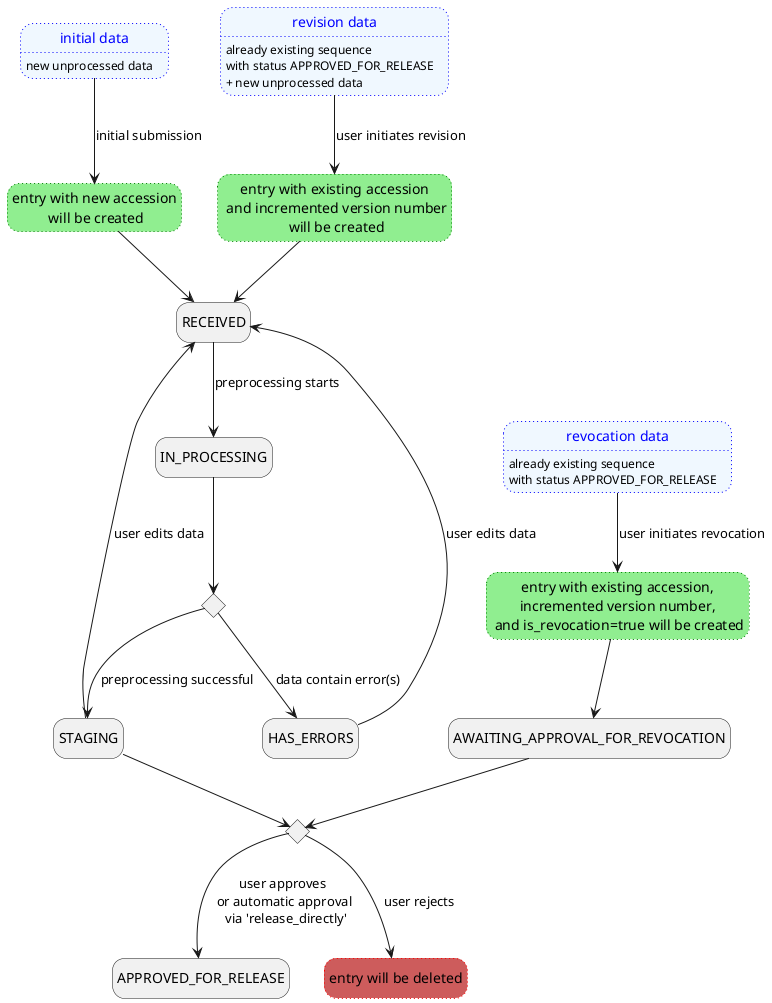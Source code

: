 @startuml
    hide empty description

    ' input data
    state INITIAL_DATA as "initial data" #aliceblue;line:blue;line.dotted;text:blue {
        INITIAL_DATA: new unprocessed data
        }
    state REVISION_DATA as "revision data" #aliceblue;line:blue;line.dotted;text:blue {
        REVISION_DATA: already existing sequence
        REVISION_DATA: with status APPROVED_FOR_RELEASE
        REVISION_DATA: + new unprocessed data
    }
    state REVOKED_DATA as "revocation data" #aliceblue;line:blue;line.dotted;text:blue{
        REVOKED_DATA: already existing sequence
        REVOKED_DATA: with status APPROVED_FOR_RELEASE
    }

    ' status states
    state AWAITING_APPROVAL_FOR_REVOCATION
    state RECEIVED
    state IN_PROCESSING
    state HAS_ERRORS
    state RECEIVED
    state APPROVED_FOR_RELEASE

    ' actions
    state CREATING_SUBMIT as "entry with new accession\n will be created" #lightgreen;line:green;line.dotted
    state CREATING_REVISE as "entry with existing accession\n and incremented version number\n will be created" #lightgreen;line:green;line.dotted
    state CREATING_REVOKE as "entry with existing accession,\n incremented version number, \n and is_revocation=true will be created" #lightgreen;line:green;line.dotted
    state DELETION as "entry will be deleted" #IndianRed;line:red;line.dotted
    state is_error <<choice>>
    state is_approved <<choice>>

    ' transitions
    INITIAL_DATA --> CREATING_SUBMIT : initial submission
    CREATING_SUBMIT --> RECEIVED
    REVISION_DATA --> CREATING_REVISE : user initiates revision
    CREATING_REVISE --> RECEIVED

    REVOKED_DATA --> CREATING_REVOKE : user initiates revocation
    CREATING_REVOKE --> AWAITING_APPROVAL_FOR_REVOCATION
    AWAITING_APPROVAL_FOR_REVOCATION --> is_approved

    RECEIVED --> IN_PROCESSING : preprocessing starts
    IN_PROCESSING --> is_error
    is_error --> HAS_ERRORS : data contain error(s)
    HAS_ERRORS --> RECEIVED : user edits data
    STAGING --> RECEIVED : user edits data
    is_error --> STAGING : preprocessing successful
    STAGING --> is_approved
    is_approved --> APPROVED_FOR_RELEASE : user approves \nor automatic approval\n via 'release_directly'
    is_approved --> DELETION : user rejects

@enduml
